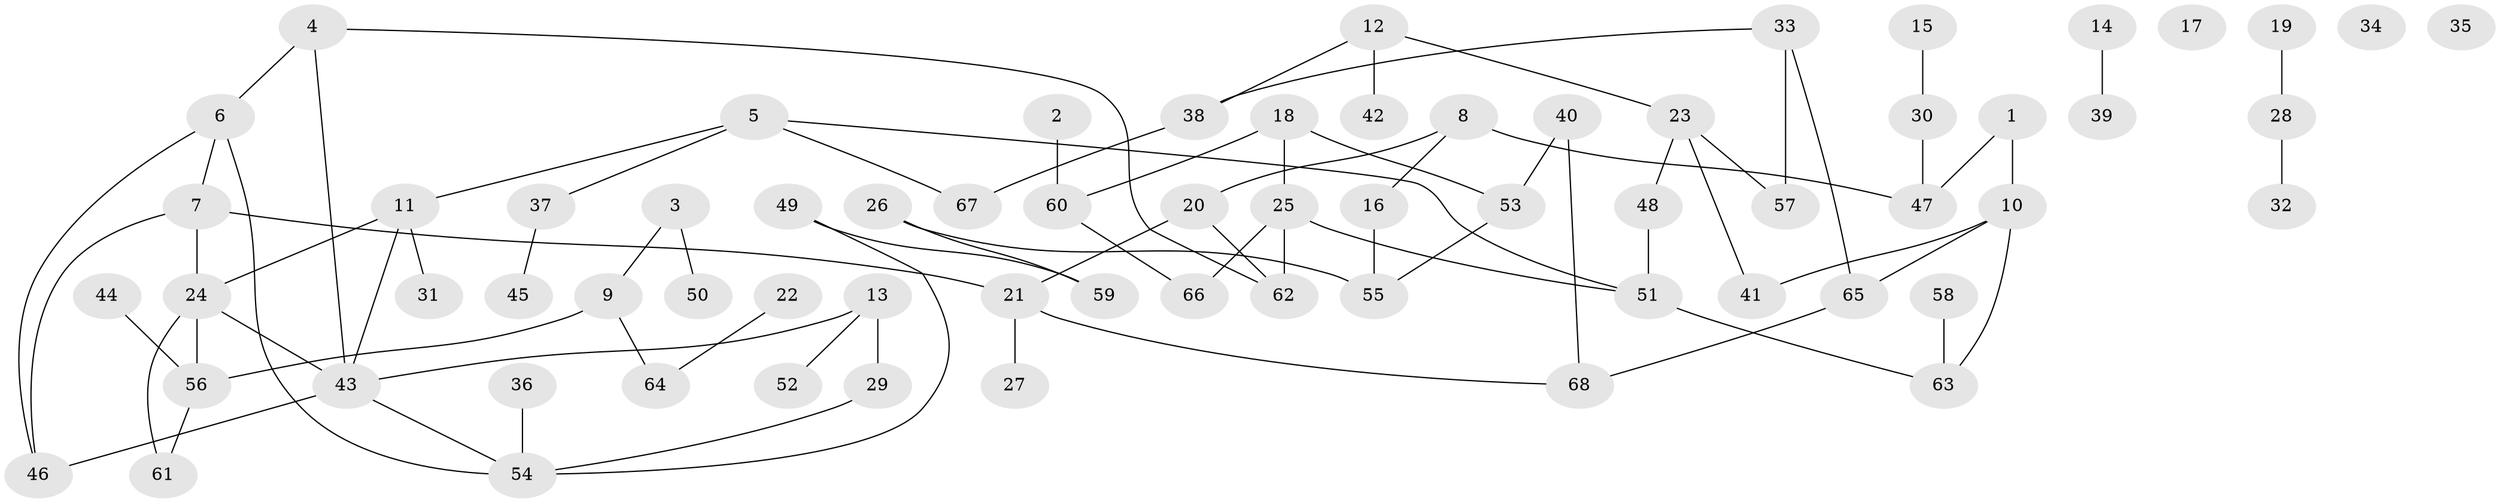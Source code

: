 // Generated by graph-tools (version 1.1) at 2025/49/03/09/25 03:49:14]
// undirected, 68 vertices, 81 edges
graph export_dot {
graph [start="1"]
  node [color=gray90,style=filled];
  1;
  2;
  3;
  4;
  5;
  6;
  7;
  8;
  9;
  10;
  11;
  12;
  13;
  14;
  15;
  16;
  17;
  18;
  19;
  20;
  21;
  22;
  23;
  24;
  25;
  26;
  27;
  28;
  29;
  30;
  31;
  32;
  33;
  34;
  35;
  36;
  37;
  38;
  39;
  40;
  41;
  42;
  43;
  44;
  45;
  46;
  47;
  48;
  49;
  50;
  51;
  52;
  53;
  54;
  55;
  56;
  57;
  58;
  59;
  60;
  61;
  62;
  63;
  64;
  65;
  66;
  67;
  68;
  1 -- 10;
  1 -- 47;
  2 -- 60;
  3 -- 9;
  3 -- 50;
  4 -- 6;
  4 -- 43;
  4 -- 62;
  5 -- 11;
  5 -- 37;
  5 -- 51;
  5 -- 67;
  6 -- 7;
  6 -- 46;
  6 -- 54;
  7 -- 21;
  7 -- 24;
  7 -- 46;
  8 -- 16;
  8 -- 20;
  8 -- 47;
  9 -- 56;
  9 -- 64;
  10 -- 41;
  10 -- 63;
  10 -- 65;
  11 -- 24;
  11 -- 31;
  11 -- 43;
  12 -- 23;
  12 -- 38;
  12 -- 42;
  13 -- 29;
  13 -- 43;
  13 -- 52;
  14 -- 39;
  15 -- 30;
  16 -- 55;
  18 -- 25;
  18 -- 53;
  18 -- 60;
  19 -- 28;
  20 -- 21;
  20 -- 62;
  21 -- 27;
  21 -- 68;
  22 -- 64;
  23 -- 41;
  23 -- 48;
  23 -- 57;
  24 -- 43;
  24 -- 56;
  24 -- 61;
  25 -- 51;
  25 -- 62;
  25 -- 66;
  26 -- 55;
  26 -- 59;
  28 -- 32;
  29 -- 54;
  30 -- 47;
  33 -- 38;
  33 -- 57;
  33 -- 65;
  36 -- 54;
  37 -- 45;
  38 -- 67;
  40 -- 53;
  40 -- 68;
  43 -- 46;
  43 -- 54;
  44 -- 56;
  48 -- 51;
  49 -- 54;
  49 -- 59;
  51 -- 63;
  53 -- 55;
  56 -- 61;
  58 -- 63;
  60 -- 66;
  65 -- 68;
}
